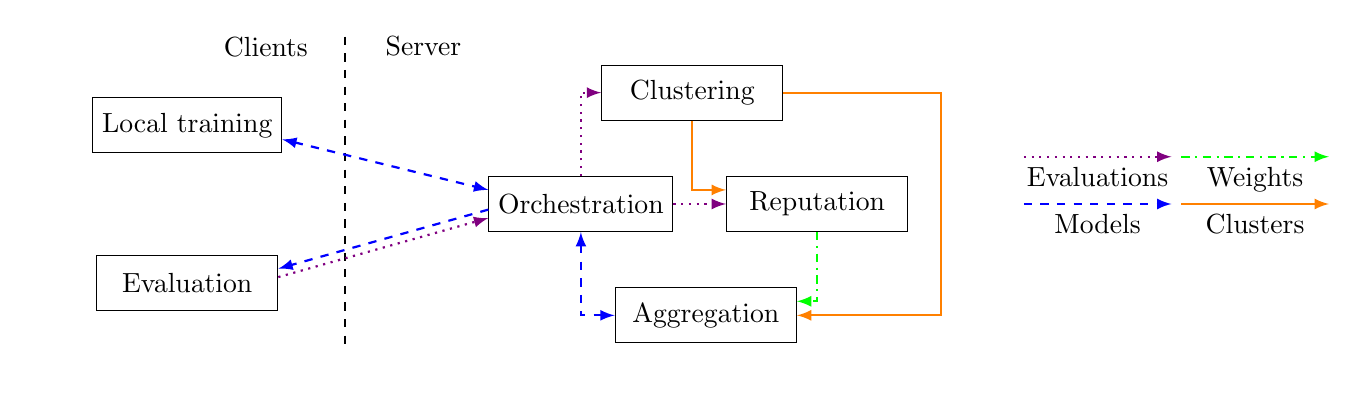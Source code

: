 \tikzstyle{block}=[draw, minimum size=0.7cm, node distance=2cm, circle, shape=rectangle, minimum width=2.3cm]

\tikzstyle{arrow}=[thick, -latex]
\tikzstyle{darrow}=[latex-latex, thick,]
\tikzstyle{model}=[draw=blue, dashed]
\tikzstyle{eval}=[draw=violet, dotted]
\tikzstyle{cluster}=[draw=orange]
\tikzstyle{weight}=[draw=green, dashdotted]

\begin{tikzpicture}[sloped]
	\node (center) {};
	\node[block, above of=center, node distance=1cm] (training) {Local training};
	\node[block, below of=center, node distance=1cm] (eval) {Evaluation};
	\node[right of=center, node distance=2cm] (sep) {};
	\node[ above of=sep, node distance=2cm] (top) {};
	\node[ below of=sep, node distance=2cm] (bottom) {};
	\node[left of=top] (clients) {Clients};
	\node[right of=top] (server) {Server};
	\node[block, right of=sep, node distance=3cm] (orchestration) {Orchestration};
	\node[block, above right of=orchestration] (clustering) {Clustering};
	\node[block, right of=orchestration, node distance=3cm] (reputation) {Reputation};
	\node[block, below left of=reputation] (agg) {Aggregation};
    \node[ right of=reputation, node distance=2cm] (legend) {};

	\draw[thick, dashed] (top.north) -- (bottom);

	\node[right of=legend, node distance=0.5cm] (legend1) {};
	\node[above of=legend1, node distance=0.6cm] (legend2) {};
	\node[right of=legend1, node distance=2cm] (legend3) {};
	\node[above of=legend3, node distance=0.6cm] (legend4) {};

	\draw[arrow, model] (legend1) -- ++(2cm,0) node [midway, below, sloped] {Models};
	\draw[arrow, eval] (legend2) -- ++(2cm,0) node [midway, below, sloped] {Evaluations};
	\draw[arrow, cluster] (legend3) -- ++(2cm,0) node [midway, below, sloped] {Clusters};
	\draw[arrow, weight] (legend4) -- ++(2cm,0) node [midway, below, sloped] {Weights};
	
	\draw[arrow, eval] (orchestration.north)  |- (clustering.west);
	\draw[arrow, eval] (orchestration.east)  |- (reputation);
	\draw[arrow, cluster] (clustering.south) |- ($(reputation.west)!0.5!(reputation.north west)$);
	\draw[arrow, cluster] (clustering.east)  |-  ++( 2cm, 0) |- (agg.east);
	\draw[darrow, model] (orchestration) |- (agg);
	\draw[arrow, weight] (reputation) |- ($(agg.east)!0.5!(agg.north east)$);
	\draw[darrow, model] ($(training.east)!0.5!(training.south east)$) -- ($(orchestration.west)!0.5!(orchestration.north west)$);
	\draw[arrow, eval] ($(eval.east)!0.2!(eval.north east)$)-- ($(orchestration.west)!0.5!(orchestration.south west)$);
	\draw[arrow, model] ($(orchestration.west)!0.2!(orchestration.south west)$) --  ($(eval.east)!0.5!(eval.north east)$);
\end{tikzpicture}

% \begin{tikzpicture}[sloped]
% 	\node (center) {};
% 	\node[block, above of=center, node distance=1cm] (training) {Local training};
% 	\node[block, below of=center, node distance=1cm] (eval) {Evaluation};
% 	\node[right of=center, node distance=2cm] (sep) {};
% 	\node[ above of=sep, node distance=2cm] (top) {};
% 	\node[ below of=sep, node distance=2cm] (bottom) {};
% 	\node[left of=top] (clients) {Clients};
% 	\node[right of=top] (server) {Server};
% 	\node[block, right of=sep, node distance=3cm] (orchestration) {Orchestration};
% 	\node[block, above right of=orchestration] (clustering) {Clustering};
% 	\node[block, right of=orchestration, node distance=3cm] (reputation) {Reputation};
% 	\node[block, below left of=reputation] (agg) {Aggregation};
% 
% 	\draw[thick, dashed] (top.north) -- (bottom);
% 
% 	\node[below of=bottom, node distance=0.5cm] (legend1) {};
% 	\node[below of=legend1, node distance=0.5cm] (legend2) {};
% 	\node[right of=legend1, node distance=2cm] (legend3) {};
% 	\node[below of=legend3, node distance=0.5cm] (legend4) {};
% 
% 	\draw[arrow, model] (legend1) -- ++(2cm,0) node [midway, below, sloped] {Models};
% 	\draw[arrow, eval] (legend2) -- ++(2cm,0) node [midway, below, sloped] {Evaluations};
% 	\draw[arrow, cluster] (legend3) -- ++(2cm,0) node [midway, below, sloped] {Clusters};
% 	\draw[arrow, weight] (legend4) -- ++(2cm,0) node [midway, below, sloped] {Weights};
% 	
% 	\draw[arrow, eval] (orchestration.north)  |- (clustering.west);
% 	\draw[arrow, eval] (orchestration.east)  |- (reputation);
% 	\draw[arrow, cluster] (clustering.south) |- ($(reputation.west)!0.5!(reputation.north west)$);
% 	\draw[arrow, cluster] (clustering.east)  |-  ++( 2cm, 0) |- (agg.east);
% 	\draw[darrow, model] (orchestration) |- (agg);
% 	\draw[arrow, weight] (reputation) |- ($(agg.east)!0.5!(agg.north east)$);
% 	\draw[darrow, model] ($(training.east)!0.5!(training.south east)$) -- ($(orchestration.west)!0.5!(orchestration.north west)$);
% 	\draw[arrow, eval] ($(eval.east)!0.2!(eval.north east)$)-- ($(orchestration.west)!0.5!(orchestration.south west)$);
% 	\draw[arrow, model] ($(orchestration.west)!0.2!(orchestration.south west)$) --  ($(eval.east)!0.5!(eval.north east)$);
% \end{tikzpicture}